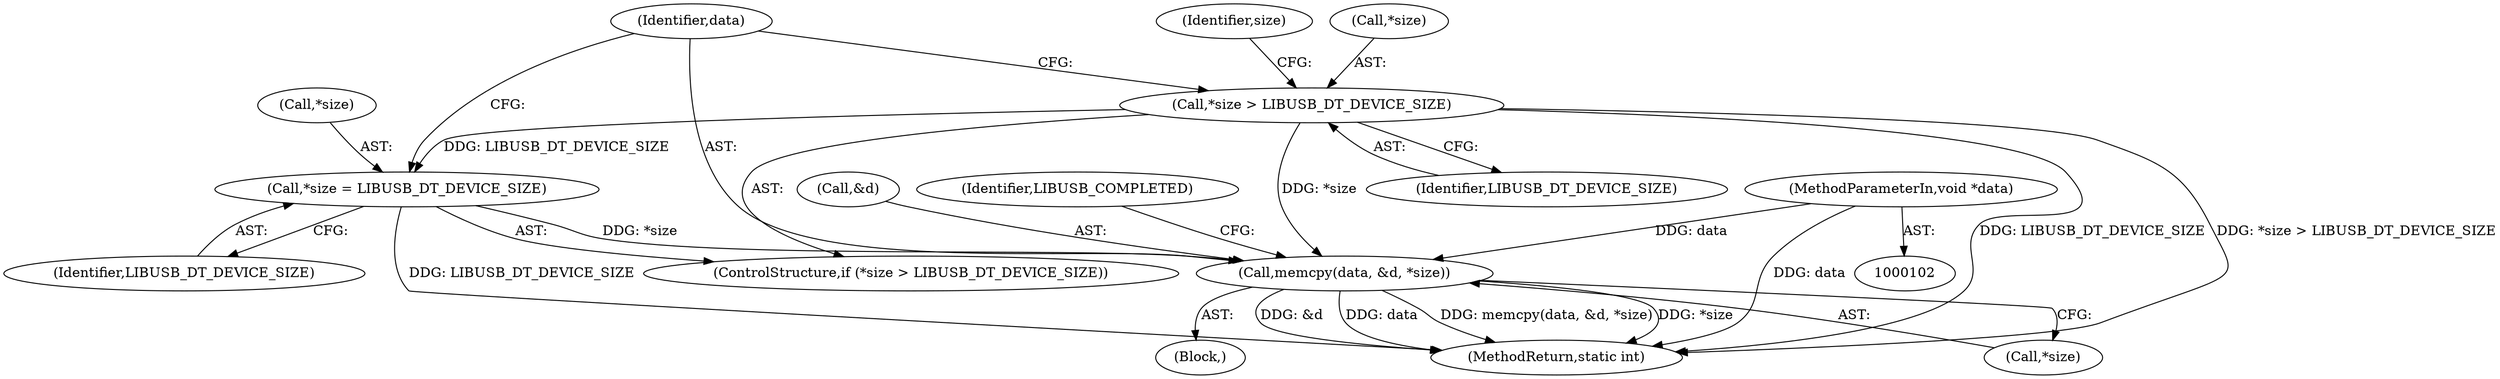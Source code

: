 digraph "1_Chrome_ac149a8d4371c0e01e0934fdd57b09e86f96b5b9_2@API" {
"1000207" [label="(Call,memcpy(data, &d, *size))"];
"1000104" [label="(MethodParameterIn,void *data)"];
"1000199" [label="(Call,*size > LIBUSB_DT_DEVICE_SIZE)"];
"1000203" [label="(Call,*size = LIBUSB_DT_DEVICE_SIZE)"];
"1000198" [label="(ControlStructure,if (*size > LIBUSB_DT_DEVICE_SIZE))"];
"1000214" [label="(Identifier,LIBUSB_COMPLETED)"];
"1000208" [label="(Identifier,data)"];
"1000200" [label="(Call,*size)"];
"1000104" [label="(MethodParameterIn,void *data)"];
"1000205" [label="(Identifier,size)"];
"1000106" [label="(Block,)"];
"1000203" [label="(Call,*size = LIBUSB_DT_DEVICE_SIZE)"];
"1000207" [label="(Call,memcpy(data, &d, *size))"];
"1000202" [label="(Identifier,LIBUSB_DT_DEVICE_SIZE)"];
"1000209" [label="(Call,&d)"];
"1000206" [label="(Identifier,LIBUSB_DT_DEVICE_SIZE)"];
"1000204" [label="(Call,*size)"];
"1000215" [label="(MethodReturn,static int)"];
"1000199" [label="(Call,*size > LIBUSB_DT_DEVICE_SIZE)"];
"1000211" [label="(Call,*size)"];
"1000207" -> "1000106"  [label="AST: "];
"1000207" -> "1000211"  [label="CFG: "];
"1000208" -> "1000207"  [label="AST: "];
"1000209" -> "1000207"  [label="AST: "];
"1000211" -> "1000207"  [label="AST: "];
"1000214" -> "1000207"  [label="CFG: "];
"1000207" -> "1000215"  [label="DDG: &d"];
"1000207" -> "1000215"  [label="DDG: data"];
"1000207" -> "1000215"  [label="DDG: memcpy(data, &d, *size)"];
"1000207" -> "1000215"  [label="DDG: *size"];
"1000104" -> "1000207"  [label="DDG: data"];
"1000199" -> "1000207"  [label="DDG: *size"];
"1000203" -> "1000207"  [label="DDG: *size"];
"1000104" -> "1000102"  [label="AST: "];
"1000104" -> "1000215"  [label="DDG: data"];
"1000199" -> "1000198"  [label="AST: "];
"1000199" -> "1000202"  [label="CFG: "];
"1000200" -> "1000199"  [label="AST: "];
"1000202" -> "1000199"  [label="AST: "];
"1000205" -> "1000199"  [label="CFG: "];
"1000208" -> "1000199"  [label="CFG: "];
"1000199" -> "1000215"  [label="DDG: *size > LIBUSB_DT_DEVICE_SIZE"];
"1000199" -> "1000215"  [label="DDG: LIBUSB_DT_DEVICE_SIZE"];
"1000199" -> "1000203"  [label="DDG: LIBUSB_DT_DEVICE_SIZE"];
"1000203" -> "1000198"  [label="AST: "];
"1000203" -> "1000206"  [label="CFG: "];
"1000204" -> "1000203"  [label="AST: "];
"1000206" -> "1000203"  [label="AST: "];
"1000208" -> "1000203"  [label="CFG: "];
"1000203" -> "1000215"  [label="DDG: LIBUSB_DT_DEVICE_SIZE"];
}
